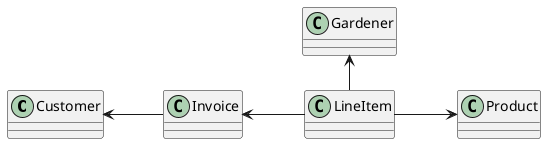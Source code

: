 @startuml

left to right direction

class Customer
class Invoice
class LineItem
class Product
class Gardener


Customer <-- Invoice
Invoice <-- LineItem
LineItem --> Product
LineItem -left-> Gardener

@enduml